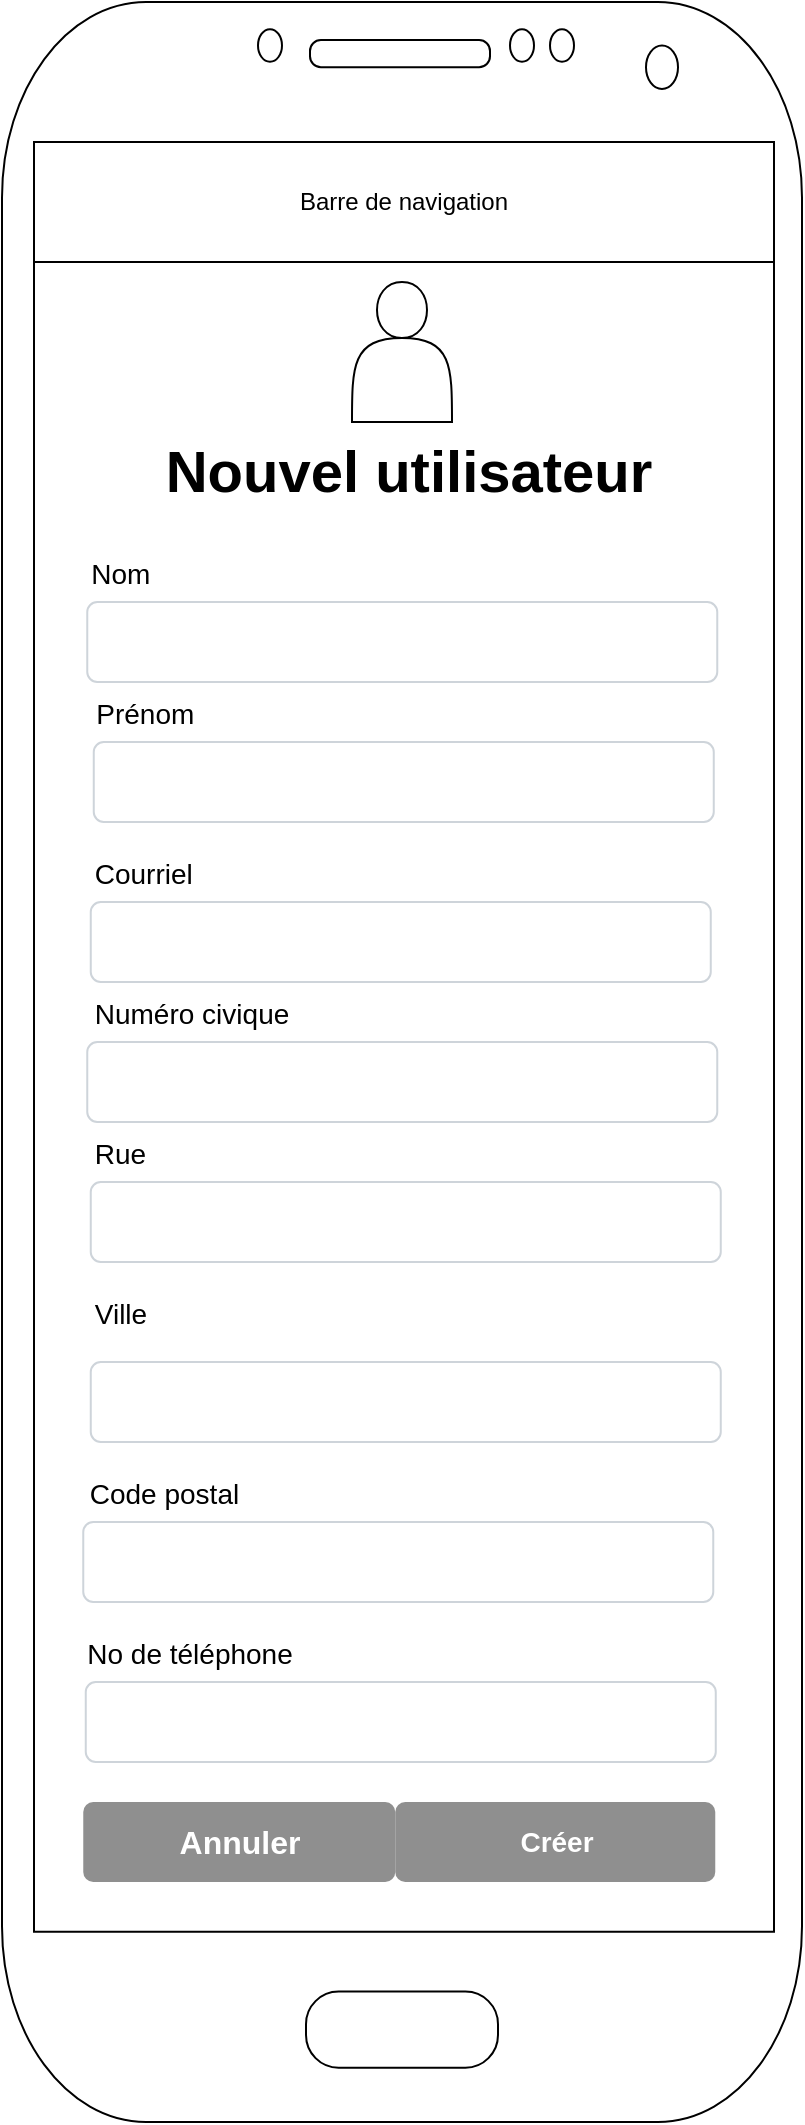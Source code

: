 <mxfile version="20.2.3" type="device"><diagram id="3M2_sD9lSML2Bdx2pEZl" name="Page-1"><mxGraphModel dx="1036" dy="657" grid="1" gridSize="10" guides="1" tooltips="1" connect="1" arrows="1" fold="1" page="1" pageScale="1" pageWidth="827" pageHeight="1169" math="0" shadow="0"><root><mxCell id="0"/><mxCell id="1" parent="0"/><mxCell id="55dhiOcAt7gk3NpKwznk-15" value="" style="verticalLabelPosition=bottom;verticalAlign=top;html=1;shadow=0;dashed=0;strokeWidth=1;shape=mxgraph.android.phone2;fillStyle=auto;fontSize=19;" parent="1" vertex="1"><mxGeometry x="210" y="50" width="400" height="1060" as="geometry"/></mxCell><mxCell id="_zoGtXDnthxCsJBWHSZ2-1" value="Barre de navigation" style="rounded=0;whiteSpace=wrap;html=1;" parent="1" vertex="1"><mxGeometry x="226" y="120" width="370" height="60" as="geometry"/></mxCell><mxCell id="kPig9eO8IsHg-zCL9Oqb-1" value="Nom" style="fillColor=none;strokeColor=none;align=left;fontSize=14;" parent="1" vertex="1"><mxGeometry x="252.63" y="320" width="100" height="30" as="geometry"/></mxCell><mxCell id="kPig9eO8IsHg-zCL9Oqb-2" value="" style="html=1;shadow=0;dashed=0;shape=mxgraph.bootstrap.rrect;rSize=5;fillColor=#ffffff;strokeColor=#CED4DA;align=left;spacing=15;fontSize=14;fontColor=#6C767D;" parent="1" vertex="1"><mxGeometry x="255.88" y="420" width="310" height="40" as="geometry"/></mxCell><mxCell id="kPig9eO8IsHg-zCL9Oqb-3" value="Prénom" style="fillColor=none;strokeColor=none;align=left;fontSize=14;" parent="1" vertex="1"><mxGeometry x="255.13" y="390" width="100" height="30" as="geometry"/></mxCell><mxCell id="kPig9eO8IsHg-zCL9Oqb-4" value="" style="html=1;shadow=0;dashed=0;shape=mxgraph.bootstrap.rrect;rSize=5;fillColor=#ffffff;strokeColor=#CED4DA;align=left;spacing=15;fontSize=14;fontColor=#6C767D;" parent="1" vertex="1"><mxGeometry x="252.63" y="350" width="315" height="40" as="geometry"/></mxCell><mxCell id="kPig9eO8IsHg-zCL9Oqb-5" value="Créer" style="html=1;shadow=0;dashed=0;shape=mxgraph.bootstrap.rrect;rSize=5;fillColor=#8F8F8F;strokeColor=none;align=center;spacing=15;fontSize=14;fontColor=#ffffff;fontStyle=1" parent="1" vertex="1"><mxGeometry x="406.63" y="950" width="160" height="40" as="geometry"/></mxCell><mxCell id="kPig9eO8IsHg-zCL9Oqb-9" value="Ville" style="fillColor=none;strokeColor=none;align=left;fontSize=14;" parent="1" vertex="1"><mxGeometry x="254.38" y="690" width="100" height="30" as="geometry"/></mxCell><mxCell id="kPig9eO8IsHg-zCL9Oqb-10" value="&lt;font size=&quot;1&quot; style=&quot;&quot;&gt;&lt;b style=&quot;font-size: 29px;&quot;&gt;Nouvel utilisateur&lt;/b&gt;&lt;/font&gt;" style="text;html=1;align=center;verticalAlign=middle;resizable=0;points=[];autosize=1;strokeColor=none;fillColor=none;fontSize=14;" parent="1" vertex="1"><mxGeometry x="277.75" y="260" width="270" height="50" as="geometry"/></mxCell><mxCell id="kPig9eO8IsHg-zCL9Oqb-11" value="" style="html=1;shadow=0;dashed=0;shape=mxgraph.bootstrap.rrect;rSize=5;fillColor=#ffffff;strokeColor=#CED4DA;align=left;spacing=15;fontSize=14;fontColor=#6C767D;" parent="1" vertex="1"><mxGeometry x="252.63" y="570" width="315" height="40" as="geometry"/></mxCell><mxCell id="kPig9eO8IsHg-zCL9Oqb-12" value="Numéro civique" style="fillColor=none;strokeColor=none;align=left;fontSize=14;" parent="1" vertex="1"><mxGeometry x="254.38" y="540" width="100" height="30" as="geometry"/></mxCell><mxCell id="kPig9eO8IsHg-zCL9Oqb-13" value="" style="html=1;shadow=0;dashed=0;shape=mxgraph.bootstrap.rrect;rSize=5;fillColor=#ffffff;strokeColor=#CED4DA;align=left;spacing=15;fontSize=14;fontColor=#6C767D;" parent="1" vertex="1"><mxGeometry x="254.38" y="640" width="315" height="40" as="geometry"/></mxCell><mxCell id="kPig9eO8IsHg-zCL9Oqb-14" value="Rue" style="fillColor=none;strokeColor=none;align=left;fontSize=14;" parent="1" vertex="1"><mxGeometry x="254.38" y="610" width="100" height="30" as="geometry"/></mxCell><mxCell id="kPig9eO8IsHg-zCL9Oqb-15" value="" style="html=1;shadow=0;dashed=0;shape=mxgraph.bootstrap.rrect;rSize=5;fillColor=#ffffff;strokeColor=#CED4DA;align=left;spacing=15;fontSize=14;fontColor=#6C767D;" parent="1" vertex="1"><mxGeometry x="251.88" y="890" width="315" height="40" as="geometry"/></mxCell><mxCell id="kPig9eO8IsHg-zCL9Oqb-16" value="No de téléphone" style="fillColor=none;strokeColor=none;align=left;fontSize=14;" parent="1" vertex="1"><mxGeometry x="250.63" y="860" width="100" height="30" as="geometry"/></mxCell><mxCell id="kPig9eO8IsHg-zCL9Oqb-17" value="" style="shape=actor;whiteSpace=wrap;html=1;" parent="1" vertex="1"><mxGeometry x="385" y="190" width="50" height="70" as="geometry"/></mxCell><mxCell id="kPig9eO8IsHg-zCL9Oqb-18" value="" style="html=1;shadow=0;dashed=0;shape=mxgraph.bootstrap.rrect;rSize=5;fillColor=#ffffff;strokeColor=#CED4DA;align=left;spacing=15;fontSize=14;fontColor=#6C767D;" parent="1" vertex="1"><mxGeometry x="250.63" y="810" width="315" height="40" as="geometry"/></mxCell><mxCell id="kPig9eO8IsHg-zCL9Oqb-19" value="Code postal" style="fillColor=none;strokeColor=none;align=left;fontSize=14;" parent="1" vertex="1"><mxGeometry x="251.88" y="780" width="100" height="30" as="geometry"/></mxCell><mxCell id="kPig9eO8IsHg-zCL9Oqb-20" value="Annuler" style="html=1;shadow=0;dashed=0;shape=mxgraph.bootstrap.rrect;rSize=5;strokeColor=none;strokeWidth=1;fillColor=#8F8F8F;fontColor=#FFFFFF;whiteSpace=wrap;align=center;verticalAlign=middle;spacingLeft=0;fontStyle=1;fontSize=16;spacing=5;" parent="1" vertex="1"><mxGeometry x="250.63" y="950" width="156" height="40" as="geometry"/></mxCell><mxCell id="6U-D7uiX6n1hVu-mCRhO-1" value="" style="html=1;shadow=0;dashed=0;shape=mxgraph.bootstrap.rrect;rSize=5;fillColor=#ffffff;strokeColor=#CED4DA;align=left;spacing=15;fontSize=14;fontColor=#6C767D;" parent="1" vertex="1"><mxGeometry x="254.38" y="730" width="315" height="40" as="geometry"/></mxCell><mxCell id="8J73obotQjKUqVsisYtz-1" value="" style="html=1;shadow=0;dashed=0;shape=mxgraph.bootstrap.rrect;rSize=5;fillColor=#ffffff;strokeColor=#CED4DA;align=left;spacing=15;fontSize=14;fontColor=#6C767D;" vertex="1" parent="1"><mxGeometry x="254.38" y="500" width="310" height="40" as="geometry"/></mxCell><mxCell id="8J73obotQjKUqVsisYtz-2" value="Courriel" style="fillColor=none;strokeColor=none;align=left;fontSize=14;" vertex="1" parent="1"><mxGeometry x="254.38" y="470" width="100" height="30" as="geometry"/></mxCell></root></mxGraphModel></diagram></mxfile>